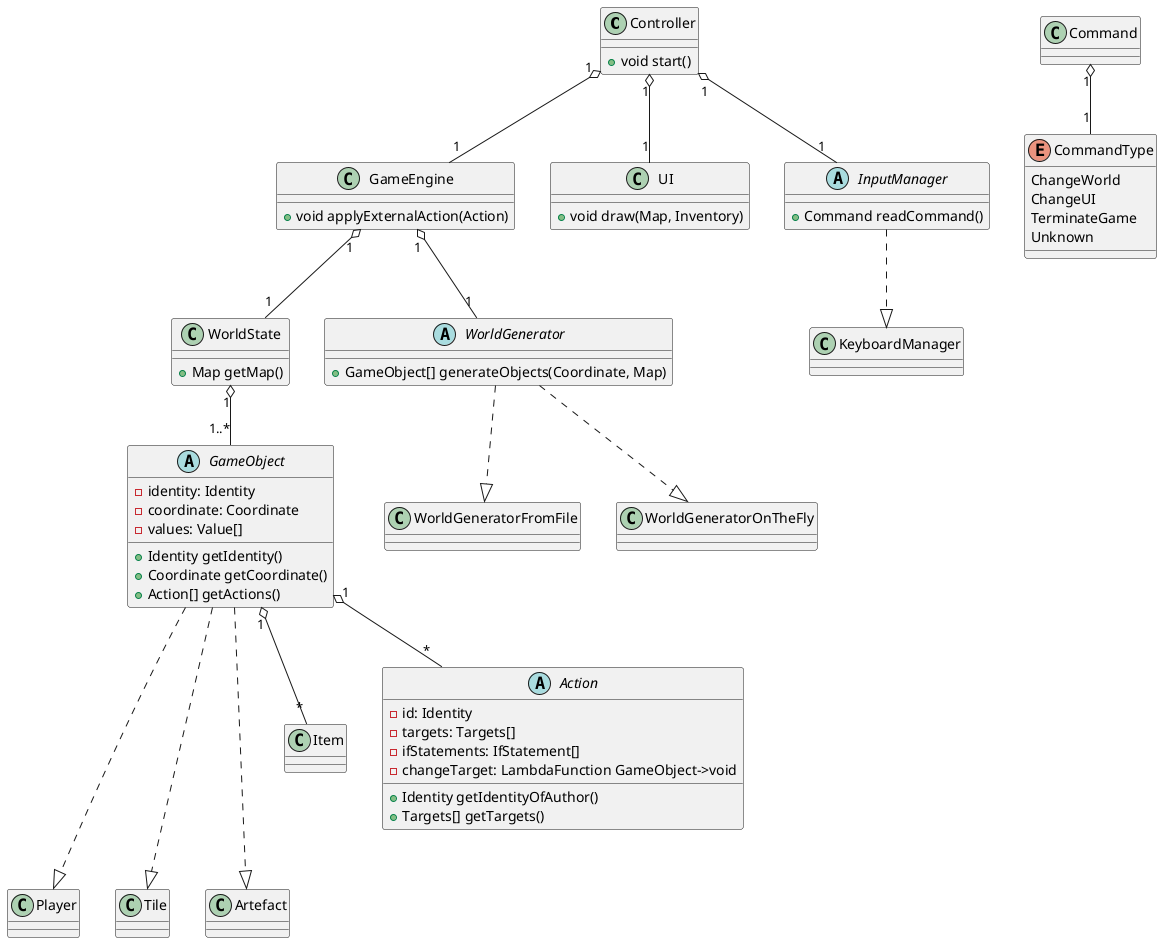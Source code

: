 @startuml
'https://plantuml.com/class-diagram

class Controller {
+ void start()
}

Controller "1" o-- "1" GameEngine
Controller "1" o-- "1" UI
Controller "1" o-- "1" InputManager

'INPUT SECTION:
abstract InputManager {
+Command readCommand()
}

InputManager -.|> KeyboardManager

class Command {
}

Command "1" o-- "1" CommandType

enum CommandType {
ChangeWorld
ChangeUI
TerminateGame
Unknown
}

'UI SECTION:

class UI {
+void draw(Map, Inventory)
}

'WORLD LOGIC SECTION

class GameEngine {
+ void applyExternalAction(Action)
}

GameEngine "1" o-- "1" WorldState
GameEngine "1" o-- "1" WorldGenerator

abstract WorldGenerator {
+ GameObject[] generateObjects(Coordinate, Map)
}

WorldGenerator -.|> WorldGeneratorFromFile
WorldGenerator -.|> WorldGeneratorOnTheFly

class WorldState {
+Map getMap()
}

WorldState "1" o-- "1..*" GameObject

'Object is something with Coordinate, Item[], Action[]
abstract class GameObject {
- identity: Identity
+ Identity getIdentity()
- coordinate: Coordinate
+ Coordinate getCoordinate()
+ Action[] getActions()
- values: Value[]
}

'Player is self-explaining
class Player
'Tile is something like floor, each coordinate has to have one Tile
class Tile
'Artefact is something able to hold Item (like chest or just item).
'It is required because Item is not GameObject.
class Artefact

GameObject --.|> Tile
GameObject --.|> Player
GameObject --.|> Artefact

'Item is self-explaining
class Item
'Action is attempt of GameObject to change the World (including itself)
abstract class Action {
- id: Identity
+ Identity getIdentityOfAuthor()
- targets: Targets[]
+ Targets[] getTargets()
- ifStatements: IfStatement[]
- changeTarget: LambdaFunction GameObject->void
}

GameObject "1" o-- "*" Item
GameObject "1" o-- "*" Action

@enduml
